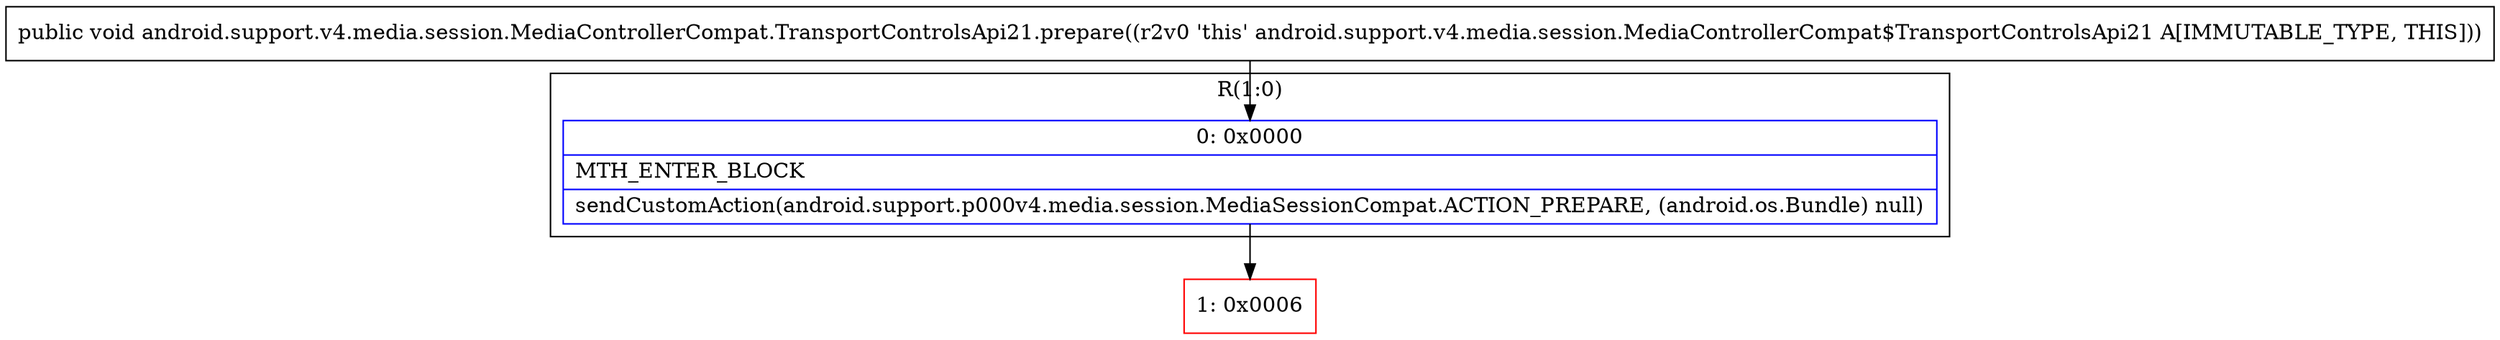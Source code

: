 digraph "CFG forandroid.support.v4.media.session.MediaControllerCompat.TransportControlsApi21.prepare()V" {
subgraph cluster_Region_168878652 {
label = "R(1:0)";
node [shape=record,color=blue];
Node_0 [shape=record,label="{0\:\ 0x0000|MTH_ENTER_BLOCK\l|sendCustomAction(android.support.p000v4.media.session.MediaSessionCompat.ACTION_PREPARE, (android.os.Bundle) null)\l}"];
}
Node_1 [shape=record,color=red,label="{1\:\ 0x0006}"];
MethodNode[shape=record,label="{public void android.support.v4.media.session.MediaControllerCompat.TransportControlsApi21.prepare((r2v0 'this' android.support.v4.media.session.MediaControllerCompat$TransportControlsApi21 A[IMMUTABLE_TYPE, THIS])) }"];
MethodNode -> Node_0;
Node_0 -> Node_1;
}

